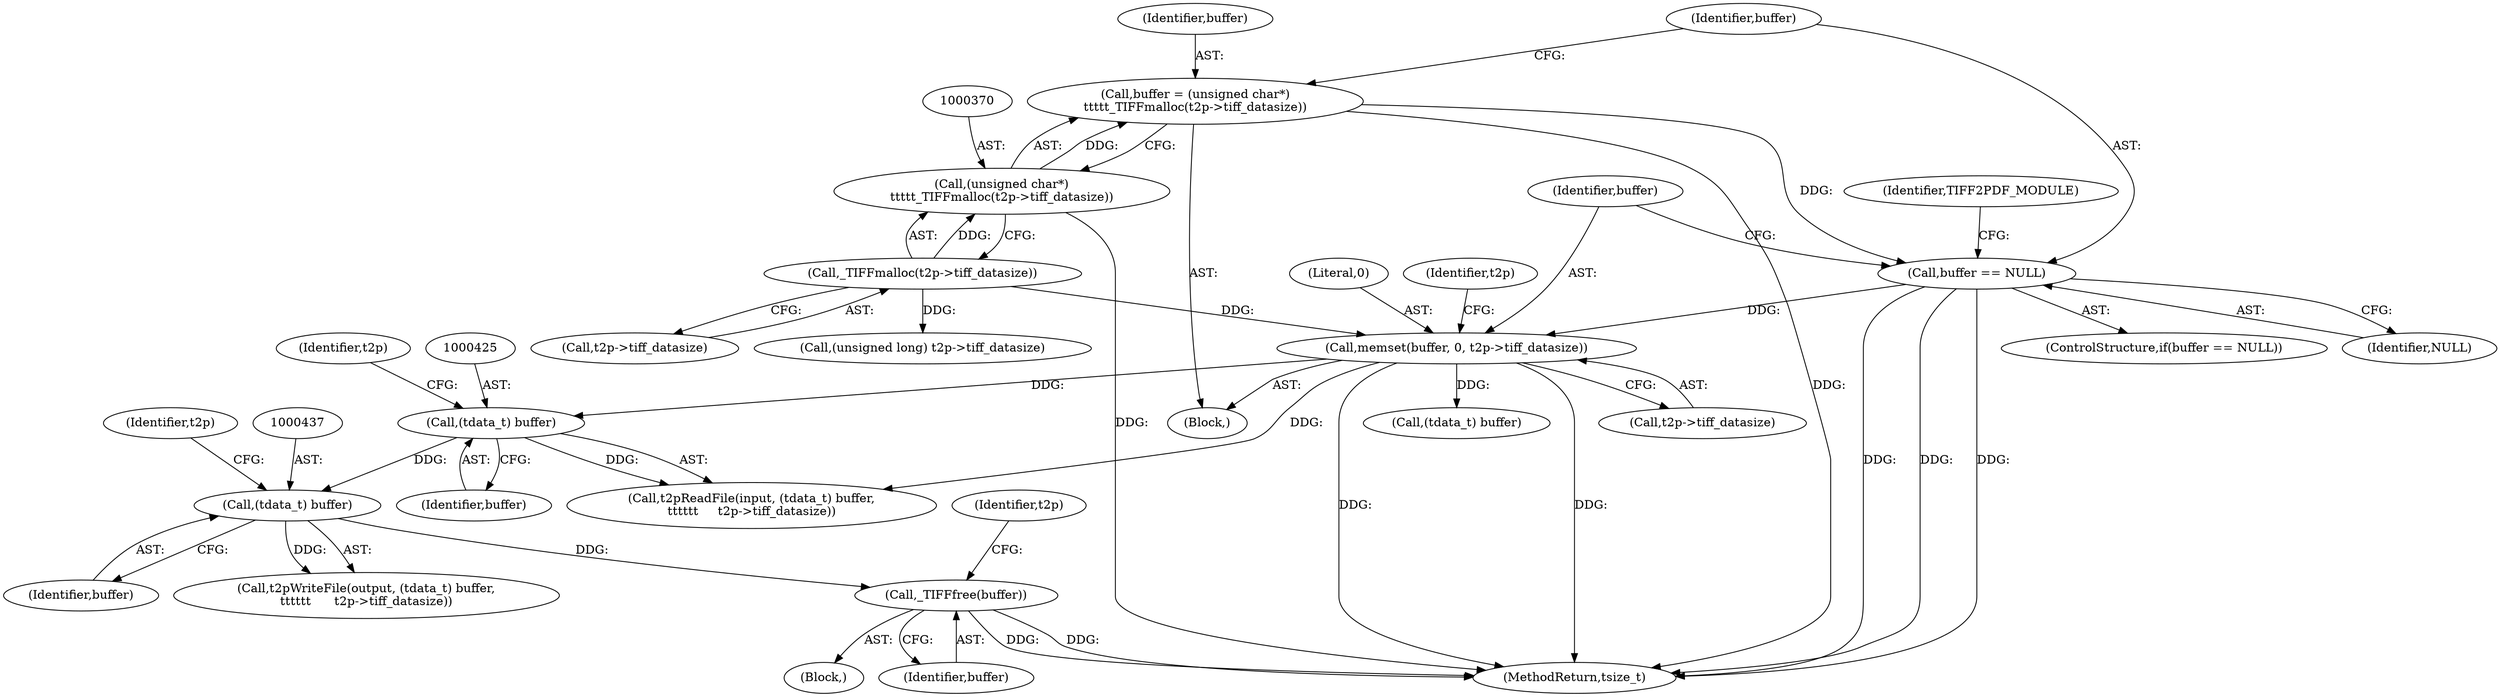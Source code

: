 digraph "0_libtiff_83a4b92815ea04969d494416eaae3d4c6b338e4a#diff-c8b4b355f9b5c06d585b23138e1c185f_4@API" {
"1000442" [label="(Call,_TIFFfree(buffer))"];
"1000436" [label="(Call,(tdata_t) buffer)"];
"1000424" [label="(Call,(tdata_t) buffer)"];
"1000397" [label="(Call,memset(buffer, 0, t2p->tiff_datasize))"];
"1000376" [label="(Call,buffer == NULL)"];
"1000367" [label="(Call,buffer = (unsigned char*)\n\t\t\t\t\t_TIFFmalloc(t2p->tiff_datasize))"];
"1000369" [label="(Call,(unsigned char*)\n\t\t\t\t\t_TIFFmalloc(t2p->tiff_datasize))"];
"1000371" [label="(Call,_TIFFmalloc(t2p->tiff_datasize))"];
"1000466" [label="(Call,(tdata_t) buffer)"];
"1000443" [label="(Identifier,buffer)"];
"1000368" [label="(Identifier,buffer)"];
"1000371" [label="(Call,_TIFFmalloc(t2p->tiff_datasize))"];
"1000375" [label="(ControlStructure,if(buffer == NULL))"];
"1000369" [label="(Call,(unsigned char*)\n\t\t\t\t\t_TIFFmalloc(t2p->tiff_datasize))"];
"1000426" [label="(Identifier,buffer)"];
"1000440" [label="(Identifier,t2p)"];
"1000422" [label="(Call,t2pReadFile(input, (tdata_t) buffer,\n\t\t\t\t\t\t     t2p->tiff_datasize))"];
"1000428" [label="(Identifier,t2p)"];
"1000424" [label="(Call,(tdata_t) buffer)"];
"1000376" [label="(Call,buffer == NULL)"];
"1000398" [label="(Identifier,buffer)"];
"1000434" [label="(Call,t2pWriteFile(output, (tdata_t) buffer,\n\t\t\t\t\t\t      t2p->tiff_datasize))"];
"1000406" [label="(Identifier,t2p)"];
"1000383" [label="(Call,(unsigned long) t2p->tiff_datasize)"];
"1000367" [label="(Call,buffer = (unsigned char*)\n\t\t\t\t\t_TIFFmalloc(t2p->tiff_datasize))"];
"1000366" [label="(Block,)"];
"1000377" [label="(Identifier,buffer)"];
"1000400" [label="(Call,t2p->tiff_datasize)"];
"1000378" [label="(Identifier,NULL)"];
"1000442" [label="(Call,_TIFFfree(buffer))"];
"1000372" [label="(Call,t2p->tiff_datasize)"];
"1000381" [label="(Identifier,TIFF2PDF_MODULE)"];
"1000397" [label="(Call,memset(buffer, 0, t2p->tiff_datasize))"];
"1000436" [label="(Call,(tdata_t) buffer)"];
"1001945" [label="(MethodReturn,tsize_t)"];
"1000409" [label="(Block,)"];
"1000399" [label="(Literal,0)"];
"1000438" [label="(Identifier,buffer)"];
"1000446" [label="(Identifier,t2p)"];
"1000442" -> "1000409"  [label="AST: "];
"1000442" -> "1000443"  [label="CFG: "];
"1000443" -> "1000442"  [label="AST: "];
"1000446" -> "1000442"  [label="CFG: "];
"1000442" -> "1001945"  [label="DDG: "];
"1000442" -> "1001945"  [label="DDG: "];
"1000436" -> "1000442"  [label="DDG: "];
"1000436" -> "1000434"  [label="AST: "];
"1000436" -> "1000438"  [label="CFG: "];
"1000437" -> "1000436"  [label="AST: "];
"1000438" -> "1000436"  [label="AST: "];
"1000440" -> "1000436"  [label="CFG: "];
"1000436" -> "1000434"  [label="DDG: "];
"1000424" -> "1000436"  [label="DDG: "];
"1000424" -> "1000422"  [label="AST: "];
"1000424" -> "1000426"  [label="CFG: "];
"1000425" -> "1000424"  [label="AST: "];
"1000426" -> "1000424"  [label="AST: "];
"1000428" -> "1000424"  [label="CFG: "];
"1000424" -> "1000422"  [label="DDG: "];
"1000397" -> "1000424"  [label="DDG: "];
"1000397" -> "1000366"  [label="AST: "];
"1000397" -> "1000400"  [label="CFG: "];
"1000398" -> "1000397"  [label="AST: "];
"1000399" -> "1000397"  [label="AST: "];
"1000400" -> "1000397"  [label="AST: "];
"1000406" -> "1000397"  [label="CFG: "];
"1000397" -> "1001945"  [label="DDG: "];
"1000397" -> "1001945"  [label="DDG: "];
"1000376" -> "1000397"  [label="DDG: "];
"1000371" -> "1000397"  [label="DDG: "];
"1000397" -> "1000422"  [label="DDG: "];
"1000397" -> "1000466"  [label="DDG: "];
"1000376" -> "1000375"  [label="AST: "];
"1000376" -> "1000378"  [label="CFG: "];
"1000377" -> "1000376"  [label="AST: "];
"1000378" -> "1000376"  [label="AST: "];
"1000381" -> "1000376"  [label="CFG: "];
"1000398" -> "1000376"  [label="CFG: "];
"1000376" -> "1001945"  [label="DDG: "];
"1000376" -> "1001945"  [label="DDG: "];
"1000376" -> "1001945"  [label="DDG: "];
"1000367" -> "1000376"  [label="DDG: "];
"1000367" -> "1000366"  [label="AST: "];
"1000367" -> "1000369"  [label="CFG: "];
"1000368" -> "1000367"  [label="AST: "];
"1000369" -> "1000367"  [label="AST: "];
"1000377" -> "1000367"  [label="CFG: "];
"1000367" -> "1001945"  [label="DDG: "];
"1000369" -> "1000367"  [label="DDG: "];
"1000369" -> "1000371"  [label="CFG: "];
"1000370" -> "1000369"  [label="AST: "];
"1000371" -> "1000369"  [label="AST: "];
"1000369" -> "1001945"  [label="DDG: "];
"1000371" -> "1000369"  [label="DDG: "];
"1000371" -> "1000372"  [label="CFG: "];
"1000372" -> "1000371"  [label="AST: "];
"1000371" -> "1000383"  [label="DDG: "];
}
